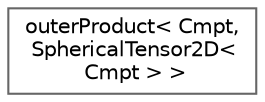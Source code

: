 digraph "Graphical Class Hierarchy"
{
 // LATEX_PDF_SIZE
  bgcolor="transparent";
  edge [fontname=Helvetica,fontsize=10,labelfontname=Helvetica,labelfontsize=10];
  node [fontname=Helvetica,fontsize=10,shape=box,height=0.2,width=0.4];
  rankdir="LR";
  Node0 [id="Node000000",label="outerProduct\< Cmpt,\l SphericalTensor2D\<\l Cmpt \> \>",height=0.2,width=0.4,color="grey40", fillcolor="white", style="filled",URL="$classFoam_1_1outerProduct_3_01Cmpt_00_01SphericalTensor2D_3_01Cmpt_01_4_01_4.html",tooltip=" "];
}
